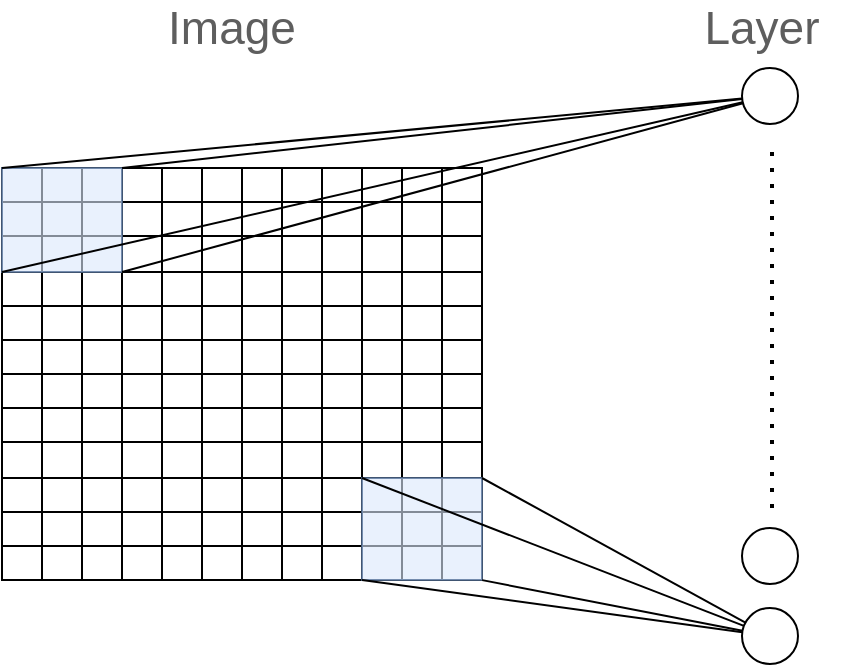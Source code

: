 <mxfile version="13.9.2" type="device"><diagram id="NZsMA66vrcZxAqYRddoj" name="Page-1"><mxGraphModel dx="1038" dy="477" grid="1" gridSize="10" guides="1" tooltips="1" connect="1" arrows="1" fold="1" page="1" pageScale="1" pageWidth="1169" pageHeight="1654" math="0" shadow="0"><root><mxCell id="0"/><mxCell id="1" parent="0"/><mxCell id="5PQny16eWSKlSzMhEkw7-1" value="" style="shape=table;html=1;whiteSpace=wrap;startSize=0;container=1;collapsible=0;childLayout=tableLayout;" parent="1" vertex="1"><mxGeometry x="180" y="120" width="60" height="103" as="geometry"/></mxCell><mxCell id="5PQny16eWSKlSzMhEkw7-2" value="" style="shape=partialRectangle;html=1;whiteSpace=wrap;collapsible=0;dropTarget=0;pointerEvents=0;fillColor=none;top=0;left=0;bottom=0;right=0;points=[[0,0.5],[1,0.5]];portConstraint=eastwest;" parent="5PQny16eWSKlSzMhEkw7-1" vertex="1"><mxGeometry width="60" height="17" as="geometry"/></mxCell><mxCell id="5PQny16eWSKlSzMhEkw7-3" value="" style="shape=partialRectangle;html=1;whiteSpace=wrap;connectable=0;fillColor=none;top=0;left=0;bottom=0;right=0;overflow=hidden;" parent="5PQny16eWSKlSzMhEkw7-2" vertex="1"><mxGeometry width="20" height="17" as="geometry"/></mxCell><mxCell id="5PQny16eWSKlSzMhEkw7-4" value="" style="shape=partialRectangle;html=1;whiteSpace=wrap;connectable=0;fillColor=none;top=0;left=0;bottom=0;right=0;overflow=hidden;" parent="5PQny16eWSKlSzMhEkw7-2" vertex="1"><mxGeometry x="20" width="20" height="17" as="geometry"/></mxCell><mxCell id="5PQny16eWSKlSzMhEkw7-5" value="" style="shape=partialRectangle;html=1;whiteSpace=wrap;connectable=0;fillColor=none;top=0;left=0;bottom=0;right=0;overflow=hidden;" parent="5PQny16eWSKlSzMhEkw7-2" vertex="1"><mxGeometry x="40" width="20" height="17" as="geometry"/></mxCell><mxCell id="5PQny16eWSKlSzMhEkw7-18" value="" style="shape=partialRectangle;html=1;whiteSpace=wrap;collapsible=0;dropTarget=0;pointerEvents=0;fillColor=none;top=0;left=0;bottom=0;right=0;points=[[0,0.5],[1,0.5]];portConstraint=eastwest;" parent="5PQny16eWSKlSzMhEkw7-1" vertex="1"><mxGeometry y="17" width="60" height="17" as="geometry"/></mxCell><mxCell id="5PQny16eWSKlSzMhEkw7-20" value="" style="shape=partialRectangle;html=1;whiteSpace=wrap;connectable=0;fillColor=none;top=0;left=0;bottom=0;right=0;overflow=hidden;" parent="5PQny16eWSKlSzMhEkw7-18" vertex="1"><mxGeometry width="20" height="17" as="geometry"/></mxCell><mxCell id="5PQny16eWSKlSzMhEkw7-19" value="" style="shape=partialRectangle;html=1;whiteSpace=wrap;connectable=0;fillColor=none;top=0;left=0;bottom=0;right=0;overflow=hidden;" parent="5PQny16eWSKlSzMhEkw7-18" vertex="1"><mxGeometry x="20" width="20" height="17" as="geometry"/></mxCell><mxCell id="5PQny16eWSKlSzMhEkw7-21" value="" style="shape=partialRectangle;html=1;whiteSpace=wrap;connectable=0;fillColor=none;top=0;left=0;bottom=0;right=0;overflow=hidden;" parent="5PQny16eWSKlSzMhEkw7-18" vertex="1"><mxGeometry x="40" width="20" height="17" as="geometry"/></mxCell><mxCell id="5PQny16eWSKlSzMhEkw7-53" value="" style="shape=partialRectangle;html=1;whiteSpace=wrap;collapsible=0;dropTarget=0;pointerEvents=0;fillColor=none;top=0;left=0;bottom=0;right=0;points=[[0,0.5],[1,0.5]];portConstraint=eastwest;" parent="5PQny16eWSKlSzMhEkw7-1" vertex="1"><mxGeometry y="34" width="60" height="18" as="geometry"/></mxCell><mxCell id="5PQny16eWSKlSzMhEkw7-54" value="" style="shape=partialRectangle;html=1;whiteSpace=wrap;connectable=0;fillColor=none;top=0;left=0;bottom=0;right=0;overflow=hidden;" parent="5PQny16eWSKlSzMhEkw7-53" vertex="1"><mxGeometry width="20" height="18" as="geometry"/></mxCell><mxCell id="5PQny16eWSKlSzMhEkw7-55" value="" style="shape=partialRectangle;html=1;whiteSpace=wrap;connectable=0;fillColor=none;top=0;left=0;bottom=0;right=0;overflow=hidden;" parent="5PQny16eWSKlSzMhEkw7-53" vertex="1"><mxGeometry x="20" width="20" height="18" as="geometry"/></mxCell><mxCell id="5PQny16eWSKlSzMhEkw7-56" value="" style="shape=partialRectangle;html=1;whiteSpace=wrap;connectable=0;fillColor=none;top=0;left=0;bottom=0;right=0;overflow=hidden;" parent="5PQny16eWSKlSzMhEkw7-53" vertex="1"><mxGeometry x="40" width="20" height="18" as="geometry"/></mxCell><mxCell id="5PQny16eWSKlSzMhEkw7-14" value="" style="shape=partialRectangle;html=1;whiteSpace=wrap;collapsible=0;dropTarget=0;pointerEvents=0;fillColor=none;top=0;left=0;bottom=0;right=0;points=[[0,0.5],[1,0.5]];portConstraint=eastwest;" parent="5PQny16eWSKlSzMhEkw7-1" vertex="1"><mxGeometry y="52" width="60" height="17" as="geometry"/></mxCell><mxCell id="5PQny16eWSKlSzMhEkw7-15" value="" style="shape=partialRectangle;html=1;whiteSpace=wrap;connectable=0;fillColor=none;top=0;left=0;bottom=0;right=0;overflow=hidden;" parent="5PQny16eWSKlSzMhEkw7-14" vertex="1"><mxGeometry width="20" height="17" as="geometry"/></mxCell><mxCell id="5PQny16eWSKlSzMhEkw7-16" value="" style="shape=partialRectangle;html=1;whiteSpace=wrap;connectable=0;fillColor=none;top=0;left=0;bottom=0;right=0;overflow=hidden;" parent="5PQny16eWSKlSzMhEkw7-14" vertex="1"><mxGeometry x="20" width="20" height="17" as="geometry"/></mxCell><mxCell id="5PQny16eWSKlSzMhEkw7-17" value="" style="shape=partialRectangle;html=1;whiteSpace=wrap;connectable=0;fillColor=none;top=0;left=0;bottom=0;right=0;overflow=hidden;" parent="5PQny16eWSKlSzMhEkw7-14" vertex="1"><mxGeometry x="40" width="20" height="17" as="geometry"/></mxCell><mxCell id="5PQny16eWSKlSzMhEkw7-6" value="" style="shape=partialRectangle;html=1;whiteSpace=wrap;collapsible=0;dropTarget=0;pointerEvents=0;fillColor=none;top=0;left=0;bottom=0;right=0;points=[[0,0.5],[1,0.5]];portConstraint=eastwest;" parent="5PQny16eWSKlSzMhEkw7-1" vertex="1"><mxGeometry y="69" width="60" height="17" as="geometry"/></mxCell><mxCell id="5PQny16eWSKlSzMhEkw7-7" value="" style="shape=partialRectangle;html=1;whiteSpace=wrap;connectable=0;fillColor=none;top=0;left=0;bottom=0;right=0;overflow=hidden;" parent="5PQny16eWSKlSzMhEkw7-6" vertex="1"><mxGeometry width="20" height="17" as="geometry"/></mxCell><mxCell id="5PQny16eWSKlSzMhEkw7-8" value="" style="shape=partialRectangle;html=1;whiteSpace=wrap;connectable=0;fillColor=none;top=0;left=0;bottom=0;right=0;overflow=hidden;" parent="5PQny16eWSKlSzMhEkw7-6" vertex="1"><mxGeometry x="20" width="20" height="17" as="geometry"/></mxCell><mxCell id="5PQny16eWSKlSzMhEkw7-9" value="" style="shape=partialRectangle;html=1;whiteSpace=wrap;connectable=0;fillColor=none;top=0;left=0;bottom=0;right=0;overflow=hidden;" parent="5PQny16eWSKlSzMhEkw7-6" vertex="1"><mxGeometry x="40" width="20" height="17" as="geometry"/></mxCell><mxCell id="5PQny16eWSKlSzMhEkw7-10" value="" style="shape=partialRectangle;html=1;whiteSpace=wrap;collapsible=0;dropTarget=0;pointerEvents=0;fillColor=none;top=0;left=0;bottom=0;right=0;points=[[0,0.5],[1,0.5]];portConstraint=eastwest;" parent="5PQny16eWSKlSzMhEkw7-1" vertex="1"><mxGeometry y="86" width="60" height="17" as="geometry"/></mxCell><mxCell id="5PQny16eWSKlSzMhEkw7-11" value="" style="shape=partialRectangle;html=1;whiteSpace=wrap;connectable=0;fillColor=none;top=0;left=0;bottom=0;right=0;overflow=hidden;" parent="5PQny16eWSKlSzMhEkw7-10" vertex="1"><mxGeometry width="20" height="17" as="geometry"/></mxCell><mxCell id="5PQny16eWSKlSzMhEkw7-12" value="" style="shape=partialRectangle;html=1;whiteSpace=wrap;connectable=0;fillColor=none;top=0;left=0;bottom=0;right=0;overflow=hidden;" parent="5PQny16eWSKlSzMhEkw7-10" vertex="1"><mxGeometry x="20" width="20" height="17" as="geometry"/></mxCell><mxCell id="5PQny16eWSKlSzMhEkw7-13" value="" style="shape=partialRectangle;html=1;whiteSpace=wrap;connectable=0;fillColor=none;top=0;left=0;bottom=0;right=0;overflow=hidden;" parent="5PQny16eWSKlSzMhEkw7-10" vertex="1"><mxGeometry x="40" width="20" height="17" as="geometry"/></mxCell><mxCell id="5PQny16eWSKlSzMhEkw7-58" value="" style="shape=table;html=1;whiteSpace=wrap;startSize=0;container=1;collapsible=0;childLayout=tableLayout;" parent="1" vertex="1"><mxGeometry x="120" y="120" width="60" height="103" as="geometry"/></mxCell><mxCell id="5PQny16eWSKlSzMhEkw7-59" value="" style="shape=partialRectangle;html=1;whiteSpace=wrap;collapsible=0;dropTarget=0;pointerEvents=0;fillColor=none;top=0;left=0;bottom=0;right=0;points=[[0,0.5],[1,0.5]];portConstraint=eastwest;" parent="5PQny16eWSKlSzMhEkw7-58" vertex="1"><mxGeometry width="60" height="17" as="geometry"/></mxCell><mxCell id="5PQny16eWSKlSzMhEkw7-60" value="" style="shape=partialRectangle;html=1;whiteSpace=wrap;connectable=0;fillColor=none;top=0;left=0;bottom=0;right=0;overflow=hidden;" parent="5PQny16eWSKlSzMhEkw7-59" vertex="1"><mxGeometry width="20" height="17" as="geometry"/></mxCell><mxCell id="5PQny16eWSKlSzMhEkw7-61" value="" style="shape=partialRectangle;html=1;whiteSpace=wrap;connectable=0;fillColor=none;top=0;left=0;bottom=0;right=0;overflow=hidden;" parent="5PQny16eWSKlSzMhEkw7-59" vertex="1"><mxGeometry x="20" width="20" height="17" as="geometry"/></mxCell><mxCell id="5PQny16eWSKlSzMhEkw7-62" value="" style="shape=partialRectangle;html=1;whiteSpace=wrap;connectable=0;fillColor=none;top=0;left=0;bottom=0;right=0;overflow=hidden;" parent="5PQny16eWSKlSzMhEkw7-59" vertex="1"><mxGeometry x="40" width="20" height="17" as="geometry"/></mxCell><mxCell id="5PQny16eWSKlSzMhEkw7-63" value="" style="shape=partialRectangle;html=1;whiteSpace=wrap;collapsible=0;dropTarget=0;pointerEvents=0;fillColor=none;top=0;left=0;bottom=0;right=0;points=[[0,0.5],[1,0.5]];portConstraint=eastwest;" parent="5PQny16eWSKlSzMhEkw7-58" vertex="1"><mxGeometry y="17" width="60" height="17" as="geometry"/></mxCell><mxCell id="5PQny16eWSKlSzMhEkw7-64" value="" style="shape=partialRectangle;html=1;whiteSpace=wrap;connectable=0;fillColor=none;top=0;left=0;bottom=0;right=0;overflow=hidden;" parent="5PQny16eWSKlSzMhEkw7-63" vertex="1"><mxGeometry width="20" height="17" as="geometry"/></mxCell><mxCell id="5PQny16eWSKlSzMhEkw7-65" value="" style="shape=partialRectangle;html=1;whiteSpace=wrap;connectable=0;fillColor=none;top=0;left=0;bottom=0;right=0;overflow=hidden;" parent="5PQny16eWSKlSzMhEkw7-63" vertex="1"><mxGeometry x="20" width="20" height="17" as="geometry"/></mxCell><mxCell id="5PQny16eWSKlSzMhEkw7-66" value="" style="shape=partialRectangle;html=1;whiteSpace=wrap;connectable=0;fillColor=none;top=0;left=0;bottom=0;right=0;overflow=hidden;" parent="5PQny16eWSKlSzMhEkw7-63" vertex="1"><mxGeometry x="40" width="20" height="17" as="geometry"/></mxCell><mxCell id="5PQny16eWSKlSzMhEkw7-67" value="" style="shape=partialRectangle;html=1;whiteSpace=wrap;collapsible=0;dropTarget=0;pointerEvents=0;fillColor=none;top=0;left=0;bottom=0;right=0;points=[[0,0.5],[1,0.5]];portConstraint=eastwest;" parent="5PQny16eWSKlSzMhEkw7-58" vertex="1"><mxGeometry y="34" width="60" height="18" as="geometry"/></mxCell><mxCell id="5PQny16eWSKlSzMhEkw7-68" value="" style="shape=partialRectangle;html=1;whiteSpace=wrap;connectable=0;fillColor=none;top=0;left=0;bottom=0;right=0;overflow=hidden;" parent="5PQny16eWSKlSzMhEkw7-67" vertex="1"><mxGeometry width="20" height="18" as="geometry"/></mxCell><mxCell id="5PQny16eWSKlSzMhEkw7-69" value="" style="shape=partialRectangle;html=1;whiteSpace=wrap;connectable=0;fillColor=none;top=0;left=0;bottom=0;right=0;overflow=hidden;" parent="5PQny16eWSKlSzMhEkw7-67" vertex="1"><mxGeometry x="20" width="20" height="18" as="geometry"/></mxCell><mxCell id="5PQny16eWSKlSzMhEkw7-70" value="" style="shape=partialRectangle;html=1;whiteSpace=wrap;connectable=0;fillColor=none;top=0;left=0;bottom=0;right=0;overflow=hidden;" parent="5PQny16eWSKlSzMhEkw7-67" vertex="1"><mxGeometry x="40" width="20" height="18" as="geometry"/></mxCell><mxCell id="5PQny16eWSKlSzMhEkw7-71" value="" style="shape=partialRectangle;html=1;whiteSpace=wrap;collapsible=0;dropTarget=0;pointerEvents=0;fillColor=none;top=0;left=0;bottom=0;right=0;points=[[0,0.5],[1,0.5]];portConstraint=eastwest;" parent="5PQny16eWSKlSzMhEkw7-58" vertex="1"><mxGeometry y="52" width="60" height="17" as="geometry"/></mxCell><mxCell id="5PQny16eWSKlSzMhEkw7-72" value="" style="shape=partialRectangle;html=1;whiteSpace=wrap;connectable=0;fillColor=none;top=0;left=0;bottom=0;right=0;overflow=hidden;" parent="5PQny16eWSKlSzMhEkw7-71" vertex="1"><mxGeometry width="20" height="17" as="geometry"/></mxCell><mxCell id="5PQny16eWSKlSzMhEkw7-73" value="" style="shape=partialRectangle;html=1;whiteSpace=wrap;connectable=0;fillColor=none;top=0;left=0;bottom=0;right=0;overflow=hidden;" parent="5PQny16eWSKlSzMhEkw7-71" vertex="1"><mxGeometry x="20" width="20" height="17" as="geometry"/></mxCell><mxCell id="5PQny16eWSKlSzMhEkw7-74" value="" style="shape=partialRectangle;html=1;whiteSpace=wrap;connectable=0;fillColor=none;top=0;left=0;bottom=0;right=0;overflow=hidden;" parent="5PQny16eWSKlSzMhEkw7-71" vertex="1"><mxGeometry x="40" width="20" height="17" as="geometry"/></mxCell><mxCell id="5PQny16eWSKlSzMhEkw7-75" value="" style="shape=partialRectangle;html=1;whiteSpace=wrap;collapsible=0;dropTarget=0;pointerEvents=0;fillColor=none;top=0;left=0;bottom=0;right=0;points=[[0,0.5],[1,0.5]];portConstraint=eastwest;" parent="5PQny16eWSKlSzMhEkw7-58" vertex="1"><mxGeometry y="69" width="60" height="17" as="geometry"/></mxCell><mxCell id="5PQny16eWSKlSzMhEkw7-76" value="" style="shape=partialRectangle;html=1;whiteSpace=wrap;connectable=0;fillColor=none;top=0;left=0;bottom=0;right=0;overflow=hidden;" parent="5PQny16eWSKlSzMhEkw7-75" vertex="1"><mxGeometry width="20" height="17" as="geometry"/></mxCell><mxCell id="5PQny16eWSKlSzMhEkw7-77" value="" style="shape=partialRectangle;html=1;whiteSpace=wrap;connectable=0;fillColor=none;top=0;left=0;bottom=0;right=0;overflow=hidden;" parent="5PQny16eWSKlSzMhEkw7-75" vertex="1"><mxGeometry x="20" width="20" height="17" as="geometry"/></mxCell><mxCell id="5PQny16eWSKlSzMhEkw7-78" value="" style="shape=partialRectangle;html=1;whiteSpace=wrap;connectable=0;fillColor=none;top=0;left=0;bottom=0;right=0;overflow=hidden;" parent="5PQny16eWSKlSzMhEkw7-75" vertex="1"><mxGeometry x="40" width="20" height="17" as="geometry"/></mxCell><mxCell id="5PQny16eWSKlSzMhEkw7-79" value="" style="shape=partialRectangle;html=1;whiteSpace=wrap;collapsible=0;dropTarget=0;pointerEvents=0;fillColor=none;top=0;left=0;bottom=0;right=0;points=[[0,0.5],[1,0.5]];portConstraint=eastwest;" parent="5PQny16eWSKlSzMhEkw7-58" vertex="1"><mxGeometry y="86" width="60" height="17" as="geometry"/></mxCell><mxCell id="5PQny16eWSKlSzMhEkw7-80" value="" style="shape=partialRectangle;html=1;whiteSpace=wrap;connectable=0;fillColor=none;top=0;left=0;bottom=0;right=0;overflow=hidden;" parent="5PQny16eWSKlSzMhEkw7-79" vertex="1"><mxGeometry width="20" height="17" as="geometry"/></mxCell><mxCell id="5PQny16eWSKlSzMhEkw7-81" value="" style="shape=partialRectangle;html=1;whiteSpace=wrap;connectable=0;fillColor=none;top=0;left=0;bottom=0;right=0;overflow=hidden;" parent="5PQny16eWSKlSzMhEkw7-79" vertex="1"><mxGeometry x="20" width="20" height="17" as="geometry"/></mxCell><mxCell id="5PQny16eWSKlSzMhEkw7-82" value="" style="shape=partialRectangle;html=1;whiteSpace=wrap;connectable=0;fillColor=none;top=0;left=0;bottom=0;right=0;overflow=hidden;" parent="5PQny16eWSKlSzMhEkw7-79" vertex="1"><mxGeometry x="40" width="20" height="17" as="geometry"/></mxCell><mxCell id="5PQny16eWSKlSzMhEkw7-83" value="" style="ellipse;whiteSpace=wrap;html=1;aspect=fixed;" parent="1" vertex="1"><mxGeometry x="490" y="70" width="28" height="28" as="geometry"/></mxCell><mxCell id="5PQny16eWSKlSzMhEkw7-109" value="" style="shape=table;html=1;whiteSpace=wrap;startSize=0;container=1;collapsible=0;childLayout=tableLayout;" parent="1" vertex="1"><mxGeometry x="300" y="120" width="60" height="103" as="geometry"/></mxCell><mxCell id="5PQny16eWSKlSzMhEkw7-110" value="" style="shape=partialRectangle;html=1;whiteSpace=wrap;collapsible=0;dropTarget=0;pointerEvents=0;fillColor=none;top=0;left=0;bottom=0;right=0;points=[[0,0.5],[1,0.5]];portConstraint=eastwest;" parent="5PQny16eWSKlSzMhEkw7-109" vertex="1"><mxGeometry width="60" height="17" as="geometry"/></mxCell><mxCell id="5PQny16eWSKlSzMhEkw7-111" value="" style="shape=partialRectangle;html=1;whiteSpace=wrap;connectable=0;fillColor=none;top=0;left=0;bottom=0;right=0;overflow=hidden;" parent="5PQny16eWSKlSzMhEkw7-110" vertex="1"><mxGeometry width="20" height="17" as="geometry"/></mxCell><mxCell id="5PQny16eWSKlSzMhEkw7-112" value="" style="shape=partialRectangle;html=1;whiteSpace=wrap;connectable=0;fillColor=none;top=0;left=0;bottom=0;right=0;overflow=hidden;" parent="5PQny16eWSKlSzMhEkw7-110" vertex="1"><mxGeometry x="20" width="20" height="17" as="geometry"/></mxCell><mxCell id="5PQny16eWSKlSzMhEkw7-113" value="" style="shape=partialRectangle;html=1;whiteSpace=wrap;connectable=0;fillColor=none;top=0;left=0;bottom=0;right=0;overflow=hidden;" parent="5PQny16eWSKlSzMhEkw7-110" vertex="1"><mxGeometry x="40" width="20" height="17" as="geometry"/></mxCell><mxCell id="5PQny16eWSKlSzMhEkw7-114" value="" style="shape=partialRectangle;html=1;whiteSpace=wrap;collapsible=0;dropTarget=0;pointerEvents=0;fillColor=none;top=0;left=0;bottom=0;right=0;points=[[0,0.5],[1,0.5]];portConstraint=eastwest;" parent="5PQny16eWSKlSzMhEkw7-109" vertex="1"><mxGeometry y="17" width="60" height="17" as="geometry"/></mxCell><mxCell id="5PQny16eWSKlSzMhEkw7-115" value="" style="shape=partialRectangle;html=1;whiteSpace=wrap;connectable=0;fillColor=none;top=0;left=0;bottom=0;right=0;overflow=hidden;" parent="5PQny16eWSKlSzMhEkw7-114" vertex="1"><mxGeometry width="20" height="17" as="geometry"/></mxCell><mxCell id="5PQny16eWSKlSzMhEkw7-116" value="" style="shape=partialRectangle;html=1;whiteSpace=wrap;connectable=0;fillColor=none;top=0;left=0;bottom=0;right=0;overflow=hidden;" parent="5PQny16eWSKlSzMhEkw7-114" vertex="1"><mxGeometry x="20" width="20" height="17" as="geometry"/></mxCell><mxCell id="5PQny16eWSKlSzMhEkw7-117" value="" style="shape=partialRectangle;html=1;whiteSpace=wrap;connectable=0;fillColor=none;top=0;left=0;bottom=0;right=0;overflow=hidden;" parent="5PQny16eWSKlSzMhEkw7-114" vertex="1"><mxGeometry x="40" width="20" height="17" as="geometry"/></mxCell><mxCell id="5PQny16eWSKlSzMhEkw7-118" value="" style="shape=partialRectangle;html=1;whiteSpace=wrap;collapsible=0;dropTarget=0;pointerEvents=0;fillColor=none;top=0;left=0;bottom=0;right=0;points=[[0,0.5],[1,0.5]];portConstraint=eastwest;" parent="5PQny16eWSKlSzMhEkw7-109" vertex="1"><mxGeometry y="34" width="60" height="18" as="geometry"/></mxCell><mxCell id="5PQny16eWSKlSzMhEkw7-119" value="" style="shape=partialRectangle;html=1;whiteSpace=wrap;connectable=0;fillColor=none;top=0;left=0;bottom=0;right=0;overflow=hidden;" parent="5PQny16eWSKlSzMhEkw7-118" vertex="1"><mxGeometry width="20" height="18" as="geometry"/></mxCell><mxCell id="5PQny16eWSKlSzMhEkw7-120" value="" style="shape=partialRectangle;html=1;whiteSpace=wrap;connectable=0;fillColor=none;top=0;left=0;bottom=0;right=0;overflow=hidden;" parent="5PQny16eWSKlSzMhEkw7-118" vertex="1"><mxGeometry x="20" width="20" height="18" as="geometry"/></mxCell><mxCell id="5PQny16eWSKlSzMhEkw7-121" value="" style="shape=partialRectangle;html=1;whiteSpace=wrap;connectable=0;fillColor=none;top=0;left=0;bottom=0;right=0;overflow=hidden;" parent="5PQny16eWSKlSzMhEkw7-118" vertex="1"><mxGeometry x="40" width="20" height="18" as="geometry"/></mxCell><mxCell id="5PQny16eWSKlSzMhEkw7-122" value="" style="shape=partialRectangle;html=1;whiteSpace=wrap;collapsible=0;dropTarget=0;pointerEvents=0;fillColor=none;top=0;left=0;bottom=0;right=0;points=[[0,0.5],[1,0.5]];portConstraint=eastwest;" parent="5PQny16eWSKlSzMhEkw7-109" vertex="1"><mxGeometry y="52" width="60" height="17" as="geometry"/></mxCell><mxCell id="5PQny16eWSKlSzMhEkw7-123" value="" style="shape=partialRectangle;html=1;whiteSpace=wrap;connectable=0;fillColor=none;top=0;left=0;bottom=0;right=0;overflow=hidden;" parent="5PQny16eWSKlSzMhEkw7-122" vertex="1"><mxGeometry width="20" height="17" as="geometry"/></mxCell><mxCell id="5PQny16eWSKlSzMhEkw7-124" value="" style="shape=partialRectangle;html=1;whiteSpace=wrap;connectable=0;fillColor=none;top=0;left=0;bottom=0;right=0;overflow=hidden;" parent="5PQny16eWSKlSzMhEkw7-122" vertex="1"><mxGeometry x="20" width="20" height="17" as="geometry"/></mxCell><mxCell id="5PQny16eWSKlSzMhEkw7-125" value="" style="shape=partialRectangle;html=1;whiteSpace=wrap;connectable=0;fillColor=none;top=0;left=0;bottom=0;right=0;overflow=hidden;" parent="5PQny16eWSKlSzMhEkw7-122" vertex="1"><mxGeometry x="40" width="20" height="17" as="geometry"/></mxCell><mxCell id="5PQny16eWSKlSzMhEkw7-126" value="" style="shape=partialRectangle;html=1;whiteSpace=wrap;collapsible=0;dropTarget=0;pointerEvents=0;fillColor=none;top=0;left=0;bottom=0;right=0;points=[[0,0.5],[1,0.5]];portConstraint=eastwest;" parent="5PQny16eWSKlSzMhEkw7-109" vertex="1"><mxGeometry y="69" width="60" height="17" as="geometry"/></mxCell><mxCell id="5PQny16eWSKlSzMhEkw7-127" value="" style="shape=partialRectangle;html=1;whiteSpace=wrap;connectable=0;fillColor=none;top=0;left=0;bottom=0;right=0;overflow=hidden;" parent="5PQny16eWSKlSzMhEkw7-126" vertex="1"><mxGeometry width="20" height="17" as="geometry"/></mxCell><mxCell id="5PQny16eWSKlSzMhEkw7-128" value="" style="shape=partialRectangle;html=1;whiteSpace=wrap;connectable=0;fillColor=none;top=0;left=0;bottom=0;right=0;overflow=hidden;" parent="5PQny16eWSKlSzMhEkw7-126" vertex="1"><mxGeometry x="20" width="20" height="17" as="geometry"/></mxCell><mxCell id="5PQny16eWSKlSzMhEkw7-129" value="" style="shape=partialRectangle;html=1;whiteSpace=wrap;connectable=0;fillColor=none;top=0;left=0;bottom=0;right=0;overflow=hidden;" parent="5PQny16eWSKlSzMhEkw7-126" vertex="1"><mxGeometry x="40" width="20" height="17" as="geometry"/></mxCell><mxCell id="5PQny16eWSKlSzMhEkw7-130" value="" style="shape=partialRectangle;html=1;whiteSpace=wrap;collapsible=0;dropTarget=0;pointerEvents=0;fillColor=none;top=0;left=0;bottom=0;right=0;points=[[0,0.5],[1,0.5]];portConstraint=eastwest;" parent="5PQny16eWSKlSzMhEkw7-109" vertex="1"><mxGeometry y="86" width="60" height="17" as="geometry"/></mxCell><mxCell id="5PQny16eWSKlSzMhEkw7-131" value="" style="shape=partialRectangle;html=1;whiteSpace=wrap;connectable=0;fillColor=none;top=0;left=0;bottom=0;right=0;overflow=hidden;" parent="5PQny16eWSKlSzMhEkw7-130" vertex="1"><mxGeometry width="20" height="17" as="geometry"/></mxCell><mxCell id="5PQny16eWSKlSzMhEkw7-132" value="" style="shape=partialRectangle;html=1;whiteSpace=wrap;connectable=0;fillColor=none;top=0;left=0;bottom=0;right=0;overflow=hidden;" parent="5PQny16eWSKlSzMhEkw7-130" vertex="1"><mxGeometry x="20" width="20" height="17" as="geometry"/></mxCell><mxCell id="5PQny16eWSKlSzMhEkw7-133" value="" style="shape=partialRectangle;html=1;whiteSpace=wrap;connectable=0;fillColor=none;top=0;left=0;bottom=0;right=0;overflow=hidden;" parent="5PQny16eWSKlSzMhEkw7-130" vertex="1"><mxGeometry x="40" width="20" height="17" as="geometry"/></mxCell><mxCell id="5PQny16eWSKlSzMhEkw7-134" value="" style="shape=table;html=1;whiteSpace=wrap;startSize=0;container=1;collapsible=0;childLayout=tableLayout;" parent="1" vertex="1"><mxGeometry x="240" y="120" width="60" height="103" as="geometry"/></mxCell><mxCell id="5PQny16eWSKlSzMhEkw7-135" value="" style="shape=partialRectangle;html=1;whiteSpace=wrap;collapsible=0;dropTarget=0;pointerEvents=0;fillColor=none;top=0;left=0;bottom=0;right=0;points=[[0,0.5],[1,0.5]];portConstraint=eastwest;" parent="5PQny16eWSKlSzMhEkw7-134" vertex="1"><mxGeometry width="60" height="17" as="geometry"/></mxCell><mxCell id="5PQny16eWSKlSzMhEkw7-136" value="" style="shape=partialRectangle;html=1;whiteSpace=wrap;connectable=0;fillColor=none;top=0;left=0;bottom=0;right=0;overflow=hidden;" parent="5PQny16eWSKlSzMhEkw7-135" vertex="1"><mxGeometry width="20" height="17" as="geometry"/></mxCell><mxCell id="5PQny16eWSKlSzMhEkw7-137" value="" style="shape=partialRectangle;html=1;whiteSpace=wrap;connectable=0;fillColor=none;top=0;left=0;bottom=0;right=0;overflow=hidden;" parent="5PQny16eWSKlSzMhEkw7-135" vertex="1"><mxGeometry x="20" width="20" height="17" as="geometry"/></mxCell><mxCell id="5PQny16eWSKlSzMhEkw7-138" value="" style="shape=partialRectangle;html=1;whiteSpace=wrap;connectable=0;fillColor=none;top=0;left=0;bottom=0;right=0;overflow=hidden;" parent="5PQny16eWSKlSzMhEkw7-135" vertex="1"><mxGeometry x="40" width="20" height="17" as="geometry"/></mxCell><mxCell id="5PQny16eWSKlSzMhEkw7-139" value="" style="shape=partialRectangle;html=1;whiteSpace=wrap;collapsible=0;dropTarget=0;pointerEvents=0;fillColor=none;top=0;left=0;bottom=0;right=0;points=[[0,0.5],[1,0.5]];portConstraint=eastwest;" parent="5PQny16eWSKlSzMhEkw7-134" vertex="1"><mxGeometry y="17" width="60" height="17" as="geometry"/></mxCell><mxCell id="5PQny16eWSKlSzMhEkw7-140" value="" style="shape=partialRectangle;html=1;whiteSpace=wrap;connectable=0;fillColor=none;top=0;left=0;bottom=0;right=0;overflow=hidden;" parent="5PQny16eWSKlSzMhEkw7-139" vertex="1"><mxGeometry width="20" height="17" as="geometry"/></mxCell><mxCell id="5PQny16eWSKlSzMhEkw7-141" value="" style="shape=partialRectangle;html=1;whiteSpace=wrap;connectable=0;fillColor=none;top=0;left=0;bottom=0;right=0;overflow=hidden;" parent="5PQny16eWSKlSzMhEkw7-139" vertex="1"><mxGeometry x="20" width="20" height="17" as="geometry"/></mxCell><mxCell id="5PQny16eWSKlSzMhEkw7-142" value="" style="shape=partialRectangle;html=1;whiteSpace=wrap;connectable=0;fillColor=none;top=0;left=0;bottom=0;right=0;overflow=hidden;" parent="5PQny16eWSKlSzMhEkw7-139" vertex="1"><mxGeometry x="40" width="20" height="17" as="geometry"/></mxCell><mxCell id="5PQny16eWSKlSzMhEkw7-143" value="" style="shape=partialRectangle;html=1;whiteSpace=wrap;collapsible=0;dropTarget=0;pointerEvents=0;fillColor=none;top=0;left=0;bottom=0;right=0;points=[[0,0.5],[1,0.5]];portConstraint=eastwest;" parent="5PQny16eWSKlSzMhEkw7-134" vertex="1"><mxGeometry y="34" width="60" height="18" as="geometry"/></mxCell><mxCell id="5PQny16eWSKlSzMhEkw7-144" value="" style="shape=partialRectangle;html=1;whiteSpace=wrap;connectable=0;fillColor=none;top=0;left=0;bottom=0;right=0;overflow=hidden;" parent="5PQny16eWSKlSzMhEkw7-143" vertex="1"><mxGeometry width="20" height="18" as="geometry"/></mxCell><mxCell id="5PQny16eWSKlSzMhEkw7-145" value="" style="shape=partialRectangle;html=1;whiteSpace=wrap;connectable=0;fillColor=none;top=0;left=0;bottom=0;right=0;overflow=hidden;" parent="5PQny16eWSKlSzMhEkw7-143" vertex="1"><mxGeometry x="20" width="20" height="18" as="geometry"/></mxCell><mxCell id="5PQny16eWSKlSzMhEkw7-146" value="" style="shape=partialRectangle;html=1;whiteSpace=wrap;connectable=0;fillColor=none;top=0;left=0;bottom=0;right=0;overflow=hidden;" parent="5PQny16eWSKlSzMhEkw7-143" vertex="1"><mxGeometry x="40" width="20" height="18" as="geometry"/></mxCell><mxCell id="5PQny16eWSKlSzMhEkw7-147" value="" style="shape=partialRectangle;html=1;whiteSpace=wrap;collapsible=0;dropTarget=0;pointerEvents=0;fillColor=none;top=0;left=0;bottom=0;right=0;points=[[0,0.5],[1,0.5]];portConstraint=eastwest;" parent="5PQny16eWSKlSzMhEkw7-134" vertex="1"><mxGeometry y="52" width="60" height="17" as="geometry"/></mxCell><mxCell id="5PQny16eWSKlSzMhEkw7-148" value="" style="shape=partialRectangle;html=1;whiteSpace=wrap;connectable=0;fillColor=none;top=0;left=0;bottom=0;right=0;overflow=hidden;" parent="5PQny16eWSKlSzMhEkw7-147" vertex="1"><mxGeometry width="20" height="17" as="geometry"/></mxCell><mxCell id="5PQny16eWSKlSzMhEkw7-149" value="" style="shape=partialRectangle;html=1;whiteSpace=wrap;connectable=0;fillColor=none;top=0;left=0;bottom=0;right=0;overflow=hidden;" parent="5PQny16eWSKlSzMhEkw7-147" vertex="1"><mxGeometry x="20" width="20" height="17" as="geometry"/></mxCell><mxCell id="5PQny16eWSKlSzMhEkw7-150" value="" style="shape=partialRectangle;html=1;whiteSpace=wrap;connectable=0;fillColor=none;top=0;left=0;bottom=0;right=0;overflow=hidden;" parent="5PQny16eWSKlSzMhEkw7-147" vertex="1"><mxGeometry x="40" width="20" height="17" as="geometry"/></mxCell><mxCell id="5PQny16eWSKlSzMhEkw7-151" value="" style="shape=partialRectangle;html=1;whiteSpace=wrap;collapsible=0;dropTarget=0;pointerEvents=0;fillColor=none;top=0;left=0;bottom=0;right=0;points=[[0,0.5],[1,0.5]];portConstraint=eastwest;" parent="5PQny16eWSKlSzMhEkw7-134" vertex="1"><mxGeometry y="69" width="60" height="17" as="geometry"/></mxCell><mxCell id="5PQny16eWSKlSzMhEkw7-152" value="" style="shape=partialRectangle;html=1;whiteSpace=wrap;connectable=0;fillColor=none;top=0;left=0;bottom=0;right=0;overflow=hidden;" parent="5PQny16eWSKlSzMhEkw7-151" vertex="1"><mxGeometry width="20" height="17" as="geometry"/></mxCell><mxCell id="5PQny16eWSKlSzMhEkw7-153" value="" style="shape=partialRectangle;html=1;whiteSpace=wrap;connectable=0;fillColor=none;top=0;left=0;bottom=0;right=0;overflow=hidden;" parent="5PQny16eWSKlSzMhEkw7-151" vertex="1"><mxGeometry x="20" width="20" height="17" as="geometry"/></mxCell><mxCell id="5PQny16eWSKlSzMhEkw7-154" value="" style="shape=partialRectangle;html=1;whiteSpace=wrap;connectable=0;fillColor=none;top=0;left=0;bottom=0;right=0;overflow=hidden;" parent="5PQny16eWSKlSzMhEkw7-151" vertex="1"><mxGeometry x="40" width="20" height="17" as="geometry"/></mxCell><mxCell id="5PQny16eWSKlSzMhEkw7-155" value="" style="shape=partialRectangle;html=1;whiteSpace=wrap;collapsible=0;dropTarget=0;pointerEvents=0;fillColor=none;top=0;left=0;bottom=0;right=0;points=[[0,0.5],[1,0.5]];portConstraint=eastwest;" parent="5PQny16eWSKlSzMhEkw7-134" vertex="1"><mxGeometry y="86" width="60" height="17" as="geometry"/></mxCell><mxCell id="5PQny16eWSKlSzMhEkw7-156" value="" style="shape=partialRectangle;html=1;whiteSpace=wrap;connectable=0;fillColor=none;top=0;left=0;bottom=0;right=0;overflow=hidden;" parent="5PQny16eWSKlSzMhEkw7-155" vertex="1"><mxGeometry width="20" height="17" as="geometry"/></mxCell><mxCell id="5PQny16eWSKlSzMhEkw7-157" value="" style="shape=partialRectangle;html=1;whiteSpace=wrap;connectable=0;fillColor=none;top=0;left=0;bottom=0;right=0;overflow=hidden;" parent="5PQny16eWSKlSzMhEkw7-155" vertex="1"><mxGeometry x="20" width="20" height="17" as="geometry"/></mxCell><mxCell id="5PQny16eWSKlSzMhEkw7-158" value="" style="shape=partialRectangle;html=1;whiteSpace=wrap;connectable=0;fillColor=none;top=0;left=0;bottom=0;right=0;overflow=hidden;" parent="5PQny16eWSKlSzMhEkw7-155" vertex="1"><mxGeometry x="40" width="20" height="17" as="geometry"/></mxCell><mxCell id="5PQny16eWSKlSzMhEkw7-159" value="" style="shape=table;html=1;whiteSpace=wrap;startSize=0;container=1;collapsible=0;childLayout=tableLayout;" parent="1" vertex="1"><mxGeometry x="180" y="223" width="60" height="103" as="geometry"/></mxCell><mxCell id="5PQny16eWSKlSzMhEkw7-160" value="" style="shape=partialRectangle;html=1;whiteSpace=wrap;collapsible=0;dropTarget=0;pointerEvents=0;fillColor=none;top=0;left=0;bottom=0;right=0;points=[[0,0.5],[1,0.5]];portConstraint=eastwest;" parent="5PQny16eWSKlSzMhEkw7-159" vertex="1"><mxGeometry width="60" height="17" as="geometry"/></mxCell><mxCell id="5PQny16eWSKlSzMhEkw7-161" value="" style="shape=partialRectangle;html=1;whiteSpace=wrap;connectable=0;fillColor=none;top=0;left=0;bottom=0;right=0;overflow=hidden;" parent="5PQny16eWSKlSzMhEkw7-160" vertex="1"><mxGeometry width="20" height="17" as="geometry"/></mxCell><mxCell id="5PQny16eWSKlSzMhEkw7-162" value="" style="shape=partialRectangle;html=1;whiteSpace=wrap;connectable=0;fillColor=none;top=0;left=0;bottom=0;right=0;overflow=hidden;" parent="5PQny16eWSKlSzMhEkw7-160" vertex="1"><mxGeometry x="20" width="20" height="17" as="geometry"/></mxCell><mxCell id="5PQny16eWSKlSzMhEkw7-163" value="" style="shape=partialRectangle;html=1;whiteSpace=wrap;connectable=0;fillColor=none;top=0;left=0;bottom=0;right=0;overflow=hidden;" parent="5PQny16eWSKlSzMhEkw7-160" vertex="1"><mxGeometry x="40" width="20" height="17" as="geometry"/></mxCell><mxCell id="5PQny16eWSKlSzMhEkw7-164" value="" style="shape=partialRectangle;html=1;whiteSpace=wrap;collapsible=0;dropTarget=0;pointerEvents=0;fillColor=none;top=0;left=0;bottom=0;right=0;points=[[0,0.5],[1,0.5]];portConstraint=eastwest;" parent="5PQny16eWSKlSzMhEkw7-159" vertex="1"><mxGeometry y="17" width="60" height="17" as="geometry"/></mxCell><mxCell id="5PQny16eWSKlSzMhEkw7-165" value="" style="shape=partialRectangle;html=1;whiteSpace=wrap;connectable=0;fillColor=none;top=0;left=0;bottom=0;right=0;overflow=hidden;" parent="5PQny16eWSKlSzMhEkw7-164" vertex="1"><mxGeometry width="20" height="17" as="geometry"/></mxCell><mxCell id="5PQny16eWSKlSzMhEkw7-166" value="" style="shape=partialRectangle;html=1;whiteSpace=wrap;connectable=0;fillColor=none;top=0;left=0;bottom=0;right=0;overflow=hidden;" parent="5PQny16eWSKlSzMhEkw7-164" vertex="1"><mxGeometry x="20" width="20" height="17" as="geometry"/></mxCell><mxCell id="5PQny16eWSKlSzMhEkw7-167" value="" style="shape=partialRectangle;html=1;whiteSpace=wrap;connectable=0;fillColor=none;top=0;left=0;bottom=0;right=0;overflow=hidden;" parent="5PQny16eWSKlSzMhEkw7-164" vertex="1"><mxGeometry x="40" width="20" height="17" as="geometry"/></mxCell><mxCell id="5PQny16eWSKlSzMhEkw7-168" value="" style="shape=partialRectangle;html=1;whiteSpace=wrap;collapsible=0;dropTarget=0;pointerEvents=0;fillColor=none;top=0;left=0;bottom=0;right=0;points=[[0,0.5],[1,0.5]];portConstraint=eastwest;" parent="5PQny16eWSKlSzMhEkw7-159" vertex="1"><mxGeometry y="34" width="60" height="18" as="geometry"/></mxCell><mxCell id="5PQny16eWSKlSzMhEkw7-169" value="" style="shape=partialRectangle;html=1;whiteSpace=wrap;connectable=0;fillColor=none;top=0;left=0;bottom=0;right=0;overflow=hidden;" parent="5PQny16eWSKlSzMhEkw7-168" vertex="1"><mxGeometry width="20" height="18" as="geometry"/></mxCell><mxCell id="5PQny16eWSKlSzMhEkw7-170" value="" style="shape=partialRectangle;html=1;whiteSpace=wrap;connectable=0;fillColor=none;top=0;left=0;bottom=0;right=0;overflow=hidden;" parent="5PQny16eWSKlSzMhEkw7-168" vertex="1"><mxGeometry x="20" width="20" height="18" as="geometry"/></mxCell><mxCell id="5PQny16eWSKlSzMhEkw7-171" value="" style="shape=partialRectangle;html=1;whiteSpace=wrap;connectable=0;fillColor=none;top=0;left=0;bottom=0;right=0;overflow=hidden;" parent="5PQny16eWSKlSzMhEkw7-168" vertex="1"><mxGeometry x="40" width="20" height="18" as="geometry"/></mxCell><mxCell id="5PQny16eWSKlSzMhEkw7-172" value="" style="shape=partialRectangle;html=1;whiteSpace=wrap;collapsible=0;dropTarget=0;pointerEvents=0;fillColor=none;top=0;left=0;bottom=0;right=0;points=[[0,0.5],[1,0.5]];portConstraint=eastwest;" parent="5PQny16eWSKlSzMhEkw7-159" vertex="1"><mxGeometry y="52" width="60" height="17" as="geometry"/></mxCell><mxCell id="5PQny16eWSKlSzMhEkw7-173" value="" style="shape=partialRectangle;html=1;whiteSpace=wrap;connectable=0;fillColor=none;top=0;left=0;bottom=0;right=0;overflow=hidden;" parent="5PQny16eWSKlSzMhEkw7-172" vertex="1"><mxGeometry width="20" height="17" as="geometry"/></mxCell><mxCell id="5PQny16eWSKlSzMhEkw7-174" value="" style="shape=partialRectangle;html=1;whiteSpace=wrap;connectable=0;fillColor=none;top=0;left=0;bottom=0;right=0;overflow=hidden;" parent="5PQny16eWSKlSzMhEkw7-172" vertex="1"><mxGeometry x="20" width="20" height="17" as="geometry"/></mxCell><mxCell id="5PQny16eWSKlSzMhEkw7-175" value="" style="shape=partialRectangle;html=1;whiteSpace=wrap;connectable=0;fillColor=none;top=0;left=0;bottom=0;right=0;overflow=hidden;" parent="5PQny16eWSKlSzMhEkw7-172" vertex="1"><mxGeometry x="40" width="20" height="17" as="geometry"/></mxCell><mxCell id="5PQny16eWSKlSzMhEkw7-176" value="" style="shape=partialRectangle;html=1;whiteSpace=wrap;collapsible=0;dropTarget=0;pointerEvents=0;fillColor=none;top=0;left=0;bottom=0;right=0;points=[[0,0.5],[1,0.5]];portConstraint=eastwest;" parent="5PQny16eWSKlSzMhEkw7-159" vertex="1"><mxGeometry y="69" width="60" height="17" as="geometry"/></mxCell><mxCell id="5PQny16eWSKlSzMhEkw7-177" value="" style="shape=partialRectangle;html=1;whiteSpace=wrap;connectable=0;fillColor=none;top=0;left=0;bottom=0;right=0;overflow=hidden;" parent="5PQny16eWSKlSzMhEkw7-176" vertex="1"><mxGeometry width="20" height="17" as="geometry"/></mxCell><mxCell id="5PQny16eWSKlSzMhEkw7-178" value="" style="shape=partialRectangle;html=1;whiteSpace=wrap;connectable=0;fillColor=none;top=0;left=0;bottom=0;right=0;overflow=hidden;" parent="5PQny16eWSKlSzMhEkw7-176" vertex="1"><mxGeometry x="20" width="20" height="17" as="geometry"/></mxCell><mxCell id="5PQny16eWSKlSzMhEkw7-179" value="" style="shape=partialRectangle;html=1;whiteSpace=wrap;connectable=0;fillColor=none;top=0;left=0;bottom=0;right=0;overflow=hidden;" parent="5PQny16eWSKlSzMhEkw7-176" vertex="1"><mxGeometry x="40" width="20" height="17" as="geometry"/></mxCell><mxCell id="5PQny16eWSKlSzMhEkw7-180" value="" style="shape=partialRectangle;html=1;whiteSpace=wrap;collapsible=0;dropTarget=0;pointerEvents=0;fillColor=none;top=0;left=0;bottom=0;right=0;points=[[0,0.5],[1,0.5]];portConstraint=eastwest;" parent="5PQny16eWSKlSzMhEkw7-159" vertex="1"><mxGeometry y="86" width="60" height="17" as="geometry"/></mxCell><mxCell id="5PQny16eWSKlSzMhEkw7-181" value="" style="shape=partialRectangle;html=1;whiteSpace=wrap;connectable=0;fillColor=none;top=0;left=0;bottom=0;right=0;overflow=hidden;" parent="5PQny16eWSKlSzMhEkw7-180" vertex="1"><mxGeometry width="20" height="17" as="geometry"/></mxCell><mxCell id="5PQny16eWSKlSzMhEkw7-182" value="" style="shape=partialRectangle;html=1;whiteSpace=wrap;connectable=0;fillColor=none;top=0;left=0;bottom=0;right=0;overflow=hidden;" parent="5PQny16eWSKlSzMhEkw7-180" vertex="1"><mxGeometry x="20" width="20" height="17" as="geometry"/></mxCell><mxCell id="5PQny16eWSKlSzMhEkw7-183" value="" style="shape=partialRectangle;html=1;whiteSpace=wrap;connectable=0;fillColor=none;top=0;left=0;bottom=0;right=0;overflow=hidden;" parent="5PQny16eWSKlSzMhEkw7-180" vertex="1"><mxGeometry x="40" width="20" height="17" as="geometry"/></mxCell><mxCell id="5PQny16eWSKlSzMhEkw7-184" value="" style="shape=table;html=1;whiteSpace=wrap;startSize=0;container=1;collapsible=0;childLayout=tableLayout;" parent="1" vertex="1"><mxGeometry x="120" y="223" width="60" height="103" as="geometry"/></mxCell><mxCell id="5PQny16eWSKlSzMhEkw7-185" value="" style="shape=partialRectangle;html=1;whiteSpace=wrap;collapsible=0;dropTarget=0;pointerEvents=0;fillColor=none;top=0;left=0;bottom=0;right=0;points=[[0,0.5],[1,0.5]];portConstraint=eastwest;" parent="5PQny16eWSKlSzMhEkw7-184" vertex="1"><mxGeometry width="60" height="17" as="geometry"/></mxCell><mxCell id="5PQny16eWSKlSzMhEkw7-186" value="" style="shape=partialRectangle;html=1;whiteSpace=wrap;connectable=0;fillColor=none;top=0;left=0;bottom=0;right=0;overflow=hidden;" parent="5PQny16eWSKlSzMhEkw7-185" vertex="1"><mxGeometry width="20" height="17" as="geometry"/></mxCell><mxCell id="5PQny16eWSKlSzMhEkw7-187" value="" style="shape=partialRectangle;html=1;whiteSpace=wrap;connectable=0;fillColor=none;top=0;left=0;bottom=0;right=0;overflow=hidden;" parent="5PQny16eWSKlSzMhEkw7-185" vertex="1"><mxGeometry x="20" width="20" height="17" as="geometry"/></mxCell><mxCell id="5PQny16eWSKlSzMhEkw7-188" value="" style="shape=partialRectangle;html=1;whiteSpace=wrap;connectable=0;fillColor=none;top=0;left=0;bottom=0;right=0;overflow=hidden;" parent="5PQny16eWSKlSzMhEkw7-185" vertex="1"><mxGeometry x="40" width="20" height="17" as="geometry"/></mxCell><mxCell id="5PQny16eWSKlSzMhEkw7-189" value="" style="shape=partialRectangle;html=1;whiteSpace=wrap;collapsible=0;dropTarget=0;pointerEvents=0;fillColor=none;top=0;left=0;bottom=0;right=0;points=[[0,0.5],[1,0.5]];portConstraint=eastwest;" parent="5PQny16eWSKlSzMhEkw7-184" vertex="1"><mxGeometry y="17" width="60" height="17" as="geometry"/></mxCell><mxCell id="5PQny16eWSKlSzMhEkw7-190" value="" style="shape=partialRectangle;html=1;whiteSpace=wrap;connectable=0;fillColor=none;top=0;left=0;bottom=0;right=0;overflow=hidden;" parent="5PQny16eWSKlSzMhEkw7-189" vertex="1"><mxGeometry width="20" height="17" as="geometry"/></mxCell><mxCell id="5PQny16eWSKlSzMhEkw7-191" value="" style="shape=partialRectangle;html=1;whiteSpace=wrap;connectable=0;fillColor=none;top=0;left=0;bottom=0;right=0;overflow=hidden;" parent="5PQny16eWSKlSzMhEkw7-189" vertex="1"><mxGeometry x="20" width="20" height="17" as="geometry"/></mxCell><mxCell id="5PQny16eWSKlSzMhEkw7-192" value="" style="shape=partialRectangle;html=1;whiteSpace=wrap;connectable=0;fillColor=none;top=0;left=0;bottom=0;right=0;overflow=hidden;" parent="5PQny16eWSKlSzMhEkw7-189" vertex="1"><mxGeometry x="40" width="20" height="17" as="geometry"/></mxCell><mxCell id="5PQny16eWSKlSzMhEkw7-193" value="" style="shape=partialRectangle;html=1;whiteSpace=wrap;collapsible=0;dropTarget=0;pointerEvents=0;fillColor=none;top=0;left=0;bottom=0;right=0;points=[[0,0.5],[1,0.5]];portConstraint=eastwest;" parent="5PQny16eWSKlSzMhEkw7-184" vertex="1"><mxGeometry y="34" width="60" height="18" as="geometry"/></mxCell><mxCell id="5PQny16eWSKlSzMhEkw7-194" value="" style="shape=partialRectangle;html=1;whiteSpace=wrap;connectable=0;fillColor=none;top=0;left=0;bottom=0;right=0;overflow=hidden;" parent="5PQny16eWSKlSzMhEkw7-193" vertex="1"><mxGeometry width="20" height="18" as="geometry"/></mxCell><mxCell id="5PQny16eWSKlSzMhEkw7-195" value="" style="shape=partialRectangle;html=1;whiteSpace=wrap;connectable=0;fillColor=none;top=0;left=0;bottom=0;right=0;overflow=hidden;" parent="5PQny16eWSKlSzMhEkw7-193" vertex="1"><mxGeometry x="20" width="20" height="18" as="geometry"/></mxCell><mxCell id="5PQny16eWSKlSzMhEkw7-196" value="" style="shape=partialRectangle;html=1;whiteSpace=wrap;connectable=0;fillColor=none;top=0;left=0;bottom=0;right=0;overflow=hidden;" parent="5PQny16eWSKlSzMhEkw7-193" vertex="1"><mxGeometry x="40" width="20" height="18" as="geometry"/></mxCell><mxCell id="5PQny16eWSKlSzMhEkw7-197" value="" style="shape=partialRectangle;html=1;whiteSpace=wrap;collapsible=0;dropTarget=0;pointerEvents=0;fillColor=none;top=0;left=0;bottom=0;right=0;points=[[0,0.5],[1,0.5]];portConstraint=eastwest;" parent="5PQny16eWSKlSzMhEkw7-184" vertex="1"><mxGeometry y="52" width="60" height="17" as="geometry"/></mxCell><mxCell id="5PQny16eWSKlSzMhEkw7-198" value="" style="shape=partialRectangle;html=1;whiteSpace=wrap;connectable=0;fillColor=none;top=0;left=0;bottom=0;right=0;overflow=hidden;" parent="5PQny16eWSKlSzMhEkw7-197" vertex="1"><mxGeometry width="20" height="17" as="geometry"/></mxCell><mxCell id="5PQny16eWSKlSzMhEkw7-199" value="" style="shape=partialRectangle;html=1;whiteSpace=wrap;connectable=0;fillColor=none;top=0;left=0;bottom=0;right=0;overflow=hidden;" parent="5PQny16eWSKlSzMhEkw7-197" vertex="1"><mxGeometry x="20" width="20" height="17" as="geometry"/></mxCell><mxCell id="5PQny16eWSKlSzMhEkw7-200" value="" style="shape=partialRectangle;html=1;whiteSpace=wrap;connectable=0;fillColor=none;top=0;left=0;bottom=0;right=0;overflow=hidden;" parent="5PQny16eWSKlSzMhEkw7-197" vertex="1"><mxGeometry x="40" width="20" height="17" as="geometry"/></mxCell><mxCell id="5PQny16eWSKlSzMhEkw7-201" value="" style="shape=partialRectangle;html=1;whiteSpace=wrap;collapsible=0;dropTarget=0;pointerEvents=0;fillColor=none;top=0;left=0;bottom=0;right=0;points=[[0,0.5],[1,0.5]];portConstraint=eastwest;" parent="5PQny16eWSKlSzMhEkw7-184" vertex="1"><mxGeometry y="69" width="60" height="17" as="geometry"/></mxCell><mxCell id="5PQny16eWSKlSzMhEkw7-202" value="" style="shape=partialRectangle;html=1;whiteSpace=wrap;connectable=0;fillColor=none;top=0;left=0;bottom=0;right=0;overflow=hidden;" parent="5PQny16eWSKlSzMhEkw7-201" vertex="1"><mxGeometry width="20" height="17" as="geometry"/></mxCell><mxCell id="5PQny16eWSKlSzMhEkw7-203" value="" style="shape=partialRectangle;html=1;whiteSpace=wrap;connectable=0;fillColor=none;top=0;left=0;bottom=0;right=0;overflow=hidden;" parent="5PQny16eWSKlSzMhEkw7-201" vertex="1"><mxGeometry x="20" width="20" height="17" as="geometry"/></mxCell><mxCell id="5PQny16eWSKlSzMhEkw7-204" value="" style="shape=partialRectangle;html=1;whiteSpace=wrap;connectable=0;fillColor=none;top=0;left=0;bottom=0;right=0;overflow=hidden;" parent="5PQny16eWSKlSzMhEkw7-201" vertex="1"><mxGeometry x="40" width="20" height="17" as="geometry"/></mxCell><mxCell id="5PQny16eWSKlSzMhEkw7-205" value="" style="shape=partialRectangle;html=1;whiteSpace=wrap;collapsible=0;dropTarget=0;pointerEvents=0;fillColor=none;top=0;left=0;bottom=0;right=0;points=[[0,0.5],[1,0.5]];portConstraint=eastwest;" parent="5PQny16eWSKlSzMhEkw7-184" vertex="1"><mxGeometry y="86" width="60" height="17" as="geometry"/></mxCell><mxCell id="5PQny16eWSKlSzMhEkw7-206" value="" style="shape=partialRectangle;html=1;whiteSpace=wrap;connectable=0;fillColor=none;top=0;left=0;bottom=0;right=0;overflow=hidden;" parent="5PQny16eWSKlSzMhEkw7-205" vertex="1"><mxGeometry width="20" height="17" as="geometry"/></mxCell><mxCell id="5PQny16eWSKlSzMhEkw7-207" value="" style="shape=partialRectangle;html=1;whiteSpace=wrap;connectable=0;fillColor=none;top=0;left=0;bottom=0;right=0;overflow=hidden;" parent="5PQny16eWSKlSzMhEkw7-205" vertex="1"><mxGeometry x="20" width="20" height="17" as="geometry"/></mxCell><mxCell id="5PQny16eWSKlSzMhEkw7-208" value="" style="shape=partialRectangle;html=1;whiteSpace=wrap;connectable=0;fillColor=none;top=0;left=0;bottom=0;right=0;overflow=hidden;" parent="5PQny16eWSKlSzMhEkw7-205" vertex="1"><mxGeometry x="40" width="20" height="17" as="geometry"/></mxCell><mxCell id="5PQny16eWSKlSzMhEkw7-209" value="" style="shape=table;html=1;whiteSpace=wrap;startSize=0;container=1;collapsible=0;childLayout=tableLayout;" parent="1" vertex="1"><mxGeometry x="300" y="223" width="60" height="103" as="geometry"/></mxCell><mxCell id="5PQny16eWSKlSzMhEkw7-210" value="" style="shape=partialRectangle;html=1;whiteSpace=wrap;collapsible=0;dropTarget=0;pointerEvents=0;fillColor=none;top=0;left=0;bottom=0;right=0;points=[[0,0.5],[1,0.5]];portConstraint=eastwest;" parent="5PQny16eWSKlSzMhEkw7-209" vertex="1"><mxGeometry width="60" height="17" as="geometry"/></mxCell><mxCell id="5PQny16eWSKlSzMhEkw7-211" value="" style="shape=partialRectangle;html=1;whiteSpace=wrap;connectable=0;fillColor=none;top=0;left=0;bottom=0;right=0;overflow=hidden;" parent="5PQny16eWSKlSzMhEkw7-210" vertex="1"><mxGeometry width="20" height="17" as="geometry"/></mxCell><mxCell id="5PQny16eWSKlSzMhEkw7-212" value="" style="shape=partialRectangle;html=1;whiteSpace=wrap;connectable=0;fillColor=none;top=0;left=0;bottom=0;right=0;overflow=hidden;" parent="5PQny16eWSKlSzMhEkw7-210" vertex="1"><mxGeometry x="20" width="20" height="17" as="geometry"/></mxCell><mxCell id="5PQny16eWSKlSzMhEkw7-213" value="" style="shape=partialRectangle;html=1;whiteSpace=wrap;connectable=0;fillColor=none;top=0;left=0;bottom=0;right=0;overflow=hidden;" parent="5PQny16eWSKlSzMhEkw7-210" vertex="1"><mxGeometry x="40" width="20" height="17" as="geometry"/></mxCell><mxCell id="5PQny16eWSKlSzMhEkw7-214" value="" style="shape=partialRectangle;html=1;whiteSpace=wrap;collapsible=0;dropTarget=0;pointerEvents=0;fillColor=none;top=0;left=0;bottom=0;right=0;points=[[0,0.5],[1,0.5]];portConstraint=eastwest;" parent="5PQny16eWSKlSzMhEkw7-209" vertex="1"><mxGeometry y="17" width="60" height="17" as="geometry"/></mxCell><mxCell id="5PQny16eWSKlSzMhEkw7-215" value="" style="shape=partialRectangle;html=1;whiteSpace=wrap;connectable=0;fillColor=none;top=0;left=0;bottom=0;right=0;overflow=hidden;" parent="5PQny16eWSKlSzMhEkw7-214" vertex="1"><mxGeometry width="20" height="17" as="geometry"/></mxCell><mxCell id="5PQny16eWSKlSzMhEkw7-216" value="" style="shape=partialRectangle;html=1;whiteSpace=wrap;connectable=0;fillColor=none;top=0;left=0;bottom=0;right=0;overflow=hidden;" parent="5PQny16eWSKlSzMhEkw7-214" vertex="1"><mxGeometry x="20" width="20" height="17" as="geometry"/></mxCell><mxCell id="5PQny16eWSKlSzMhEkw7-217" value="" style="shape=partialRectangle;html=1;whiteSpace=wrap;connectable=0;fillColor=none;top=0;left=0;bottom=0;right=0;overflow=hidden;" parent="5PQny16eWSKlSzMhEkw7-214" vertex="1"><mxGeometry x="40" width="20" height="17" as="geometry"/></mxCell><mxCell id="5PQny16eWSKlSzMhEkw7-218" value="" style="shape=partialRectangle;html=1;whiteSpace=wrap;collapsible=0;dropTarget=0;pointerEvents=0;fillColor=none;top=0;left=0;bottom=0;right=0;points=[[0,0.5],[1,0.5]];portConstraint=eastwest;" parent="5PQny16eWSKlSzMhEkw7-209" vertex="1"><mxGeometry y="34" width="60" height="18" as="geometry"/></mxCell><mxCell id="5PQny16eWSKlSzMhEkw7-219" value="" style="shape=partialRectangle;html=1;whiteSpace=wrap;connectable=0;fillColor=none;top=0;left=0;bottom=0;right=0;overflow=hidden;" parent="5PQny16eWSKlSzMhEkw7-218" vertex="1"><mxGeometry width="20" height="18" as="geometry"/></mxCell><mxCell id="5PQny16eWSKlSzMhEkw7-220" value="" style="shape=partialRectangle;html=1;whiteSpace=wrap;connectable=0;fillColor=none;top=0;left=0;bottom=0;right=0;overflow=hidden;" parent="5PQny16eWSKlSzMhEkw7-218" vertex="1"><mxGeometry x="20" width="20" height="18" as="geometry"/></mxCell><mxCell id="5PQny16eWSKlSzMhEkw7-221" value="" style="shape=partialRectangle;html=1;whiteSpace=wrap;connectable=0;fillColor=none;top=0;left=0;bottom=0;right=0;overflow=hidden;" parent="5PQny16eWSKlSzMhEkw7-218" vertex="1"><mxGeometry x="40" width="20" height="18" as="geometry"/></mxCell><mxCell id="5PQny16eWSKlSzMhEkw7-222" value="" style="shape=partialRectangle;html=1;whiteSpace=wrap;collapsible=0;dropTarget=0;pointerEvents=0;fillColor=none;top=0;left=0;bottom=0;right=0;points=[[0,0.5],[1,0.5]];portConstraint=eastwest;" parent="5PQny16eWSKlSzMhEkw7-209" vertex="1"><mxGeometry y="52" width="60" height="17" as="geometry"/></mxCell><mxCell id="5PQny16eWSKlSzMhEkw7-223" value="" style="shape=partialRectangle;html=1;whiteSpace=wrap;connectable=0;fillColor=none;top=0;left=0;bottom=0;right=0;overflow=hidden;" parent="5PQny16eWSKlSzMhEkw7-222" vertex="1"><mxGeometry width="20" height="17" as="geometry"/></mxCell><mxCell id="5PQny16eWSKlSzMhEkw7-224" value="" style="shape=partialRectangle;html=1;whiteSpace=wrap;connectable=0;fillColor=none;top=0;left=0;bottom=0;right=0;overflow=hidden;" parent="5PQny16eWSKlSzMhEkw7-222" vertex="1"><mxGeometry x="20" width="20" height="17" as="geometry"/></mxCell><mxCell id="5PQny16eWSKlSzMhEkw7-225" value="" style="shape=partialRectangle;html=1;whiteSpace=wrap;connectable=0;fillColor=none;top=0;left=0;bottom=0;right=0;overflow=hidden;" parent="5PQny16eWSKlSzMhEkw7-222" vertex="1"><mxGeometry x="40" width="20" height="17" as="geometry"/></mxCell><mxCell id="5PQny16eWSKlSzMhEkw7-226" value="" style="shape=partialRectangle;html=1;whiteSpace=wrap;collapsible=0;dropTarget=0;pointerEvents=0;fillColor=none;top=0;left=0;bottom=0;right=0;points=[[0,0.5],[1,0.5]];portConstraint=eastwest;" parent="5PQny16eWSKlSzMhEkw7-209" vertex="1"><mxGeometry y="69" width="60" height="17" as="geometry"/></mxCell><mxCell id="5PQny16eWSKlSzMhEkw7-227" value="" style="shape=partialRectangle;html=1;whiteSpace=wrap;connectable=0;fillColor=none;top=0;left=0;bottom=0;right=0;overflow=hidden;" parent="5PQny16eWSKlSzMhEkw7-226" vertex="1"><mxGeometry width="20" height="17" as="geometry"/></mxCell><mxCell id="5PQny16eWSKlSzMhEkw7-228" value="" style="shape=partialRectangle;html=1;whiteSpace=wrap;connectable=0;fillColor=none;top=0;left=0;bottom=0;right=0;overflow=hidden;" parent="5PQny16eWSKlSzMhEkw7-226" vertex="1"><mxGeometry x="20" width="20" height="17" as="geometry"/></mxCell><mxCell id="5PQny16eWSKlSzMhEkw7-229" value="" style="shape=partialRectangle;html=1;whiteSpace=wrap;connectable=0;fillColor=none;top=0;left=0;bottom=0;right=0;overflow=hidden;" parent="5PQny16eWSKlSzMhEkw7-226" vertex="1"><mxGeometry x="40" width="20" height="17" as="geometry"/></mxCell><mxCell id="5PQny16eWSKlSzMhEkw7-230" value="" style="shape=partialRectangle;html=1;whiteSpace=wrap;collapsible=0;dropTarget=0;pointerEvents=0;fillColor=none;top=0;left=0;bottom=0;right=0;points=[[0,0.5],[1,0.5]];portConstraint=eastwest;" parent="5PQny16eWSKlSzMhEkw7-209" vertex="1"><mxGeometry y="86" width="60" height="17" as="geometry"/></mxCell><mxCell id="5PQny16eWSKlSzMhEkw7-231" value="" style="shape=partialRectangle;html=1;whiteSpace=wrap;connectable=0;fillColor=none;top=0;left=0;bottom=0;right=0;overflow=hidden;" parent="5PQny16eWSKlSzMhEkw7-230" vertex="1"><mxGeometry width="20" height="17" as="geometry"/></mxCell><mxCell id="5PQny16eWSKlSzMhEkw7-232" value="" style="shape=partialRectangle;html=1;whiteSpace=wrap;connectable=0;fillColor=none;top=0;left=0;bottom=0;right=0;overflow=hidden;" parent="5PQny16eWSKlSzMhEkw7-230" vertex="1"><mxGeometry x="20" width="20" height="17" as="geometry"/></mxCell><mxCell id="5PQny16eWSKlSzMhEkw7-233" value="" style="shape=partialRectangle;html=1;whiteSpace=wrap;connectable=0;fillColor=none;top=0;left=0;bottom=0;right=0;overflow=hidden;" parent="5PQny16eWSKlSzMhEkw7-230" vertex="1"><mxGeometry x="40" width="20" height="17" as="geometry"/></mxCell><mxCell id="5PQny16eWSKlSzMhEkw7-234" value="" style="shape=table;html=1;whiteSpace=wrap;startSize=0;container=1;collapsible=0;childLayout=tableLayout;" parent="1" vertex="1"><mxGeometry x="240" y="223" width="60" height="103" as="geometry"/></mxCell><mxCell id="5PQny16eWSKlSzMhEkw7-235" value="" style="shape=partialRectangle;html=1;whiteSpace=wrap;collapsible=0;dropTarget=0;pointerEvents=0;fillColor=none;top=0;left=0;bottom=0;right=0;points=[[0,0.5],[1,0.5]];portConstraint=eastwest;" parent="5PQny16eWSKlSzMhEkw7-234" vertex="1"><mxGeometry width="60" height="17" as="geometry"/></mxCell><mxCell id="5PQny16eWSKlSzMhEkw7-236" value="" style="shape=partialRectangle;html=1;whiteSpace=wrap;connectable=0;fillColor=none;top=0;left=0;bottom=0;right=0;overflow=hidden;" parent="5PQny16eWSKlSzMhEkw7-235" vertex="1"><mxGeometry width="20" height="17" as="geometry"/></mxCell><mxCell id="5PQny16eWSKlSzMhEkw7-237" value="" style="shape=partialRectangle;html=1;whiteSpace=wrap;connectable=0;fillColor=none;top=0;left=0;bottom=0;right=0;overflow=hidden;" parent="5PQny16eWSKlSzMhEkw7-235" vertex="1"><mxGeometry x="20" width="20" height="17" as="geometry"/></mxCell><mxCell id="5PQny16eWSKlSzMhEkw7-238" value="" style="shape=partialRectangle;html=1;whiteSpace=wrap;connectable=0;fillColor=none;top=0;left=0;bottom=0;right=0;overflow=hidden;" parent="5PQny16eWSKlSzMhEkw7-235" vertex="1"><mxGeometry x="40" width="20" height="17" as="geometry"/></mxCell><mxCell id="5PQny16eWSKlSzMhEkw7-239" value="" style="shape=partialRectangle;html=1;whiteSpace=wrap;collapsible=0;dropTarget=0;pointerEvents=0;fillColor=none;top=0;left=0;bottom=0;right=0;points=[[0,0.5],[1,0.5]];portConstraint=eastwest;" parent="5PQny16eWSKlSzMhEkw7-234" vertex="1"><mxGeometry y="17" width="60" height="17" as="geometry"/></mxCell><mxCell id="5PQny16eWSKlSzMhEkw7-240" value="" style="shape=partialRectangle;html=1;whiteSpace=wrap;connectable=0;fillColor=none;top=0;left=0;bottom=0;right=0;overflow=hidden;" parent="5PQny16eWSKlSzMhEkw7-239" vertex="1"><mxGeometry width="20" height="17" as="geometry"/></mxCell><mxCell id="5PQny16eWSKlSzMhEkw7-241" value="" style="shape=partialRectangle;html=1;whiteSpace=wrap;connectable=0;fillColor=none;top=0;left=0;bottom=0;right=0;overflow=hidden;" parent="5PQny16eWSKlSzMhEkw7-239" vertex="1"><mxGeometry x="20" width="20" height="17" as="geometry"/></mxCell><mxCell id="5PQny16eWSKlSzMhEkw7-242" value="" style="shape=partialRectangle;html=1;whiteSpace=wrap;connectable=0;fillColor=none;top=0;left=0;bottom=0;right=0;overflow=hidden;" parent="5PQny16eWSKlSzMhEkw7-239" vertex="1"><mxGeometry x="40" width="20" height="17" as="geometry"/></mxCell><mxCell id="5PQny16eWSKlSzMhEkw7-243" value="" style="shape=partialRectangle;html=1;whiteSpace=wrap;collapsible=0;dropTarget=0;pointerEvents=0;fillColor=none;top=0;left=0;bottom=0;right=0;points=[[0,0.5],[1,0.5]];portConstraint=eastwest;" parent="5PQny16eWSKlSzMhEkw7-234" vertex="1"><mxGeometry y="34" width="60" height="18" as="geometry"/></mxCell><mxCell id="5PQny16eWSKlSzMhEkw7-244" value="" style="shape=partialRectangle;html=1;whiteSpace=wrap;connectable=0;fillColor=none;top=0;left=0;bottom=0;right=0;overflow=hidden;" parent="5PQny16eWSKlSzMhEkw7-243" vertex="1"><mxGeometry width="20" height="18" as="geometry"/></mxCell><mxCell id="5PQny16eWSKlSzMhEkw7-245" value="" style="shape=partialRectangle;html=1;whiteSpace=wrap;connectable=0;fillColor=none;top=0;left=0;bottom=0;right=0;overflow=hidden;" parent="5PQny16eWSKlSzMhEkw7-243" vertex="1"><mxGeometry x="20" width="20" height="18" as="geometry"/></mxCell><mxCell id="5PQny16eWSKlSzMhEkw7-246" value="" style="shape=partialRectangle;html=1;whiteSpace=wrap;connectable=0;fillColor=none;top=0;left=0;bottom=0;right=0;overflow=hidden;" parent="5PQny16eWSKlSzMhEkw7-243" vertex="1"><mxGeometry x="40" width="20" height="18" as="geometry"/></mxCell><mxCell id="5PQny16eWSKlSzMhEkw7-247" value="" style="shape=partialRectangle;html=1;whiteSpace=wrap;collapsible=0;dropTarget=0;pointerEvents=0;fillColor=none;top=0;left=0;bottom=0;right=0;points=[[0,0.5],[1,0.5]];portConstraint=eastwest;" parent="5PQny16eWSKlSzMhEkw7-234" vertex="1"><mxGeometry y="52" width="60" height="17" as="geometry"/></mxCell><mxCell id="5PQny16eWSKlSzMhEkw7-248" value="" style="shape=partialRectangle;html=1;whiteSpace=wrap;connectable=0;fillColor=none;top=0;left=0;bottom=0;right=0;overflow=hidden;" parent="5PQny16eWSKlSzMhEkw7-247" vertex="1"><mxGeometry width="20" height="17" as="geometry"/></mxCell><mxCell id="5PQny16eWSKlSzMhEkw7-249" value="" style="shape=partialRectangle;html=1;whiteSpace=wrap;connectable=0;fillColor=none;top=0;left=0;bottom=0;right=0;overflow=hidden;" parent="5PQny16eWSKlSzMhEkw7-247" vertex="1"><mxGeometry x="20" width="20" height="17" as="geometry"/></mxCell><mxCell id="5PQny16eWSKlSzMhEkw7-250" value="" style="shape=partialRectangle;html=1;whiteSpace=wrap;connectable=0;fillColor=none;top=0;left=0;bottom=0;right=0;overflow=hidden;" parent="5PQny16eWSKlSzMhEkw7-247" vertex="1"><mxGeometry x="40" width="20" height="17" as="geometry"/></mxCell><mxCell id="5PQny16eWSKlSzMhEkw7-251" value="" style="shape=partialRectangle;html=1;whiteSpace=wrap;collapsible=0;dropTarget=0;pointerEvents=0;fillColor=none;top=0;left=0;bottom=0;right=0;points=[[0,0.5],[1,0.5]];portConstraint=eastwest;" parent="5PQny16eWSKlSzMhEkw7-234" vertex="1"><mxGeometry y="69" width="60" height="17" as="geometry"/></mxCell><mxCell id="5PQny16eWSKlSzMhEkw7-252" value="" style="shape=partialRectangle;html=1;whiteSpace=wrap;connectable=0;fillColor=none;top=0;left=0;bottom=0;right=0;overflow=hidden;" parent="5PQny16eWSKlSzMhEkw7-251" vertex="1"><mxGeometry width="20" height="17" as="geometry"/></mxCell><mxCell id="5PQny16eWSKlSzMhEkw7-253" value="" style="shape=partialRectangle;html=1;whiteSpace=wrap;connectable=0;fillColor=none;top=0;left=0;bottom=0;right=0;overflow=hidden;" parent="5PQny16eWSKlSzMhEkw7-251" vertex="1"><mxGeometry x="20" width="20" height="17" as="geometry"/></mxCell><mxCell id="5PQny16eWSKlSzMhEkw7-254" value="" style="shape=partialRectangle;html=1;whiteSpace=wrap;connectable=0;fillColor=none;top=0;left=0;bottom=0;right=0;overflow=hidden;" parent="5PQny16eWSKlSzMhEkw7-251" vertex="1"><mxGeometry x="40" width="20" height="17" as="geometry"/></mxCell><mxCell id="5PQny16eWSKlSzMhEkw7-255" value="" style="shape=partialRectangle;html=1;whiteSpace=wrap;collapsible=0;dropTarget=0;pointerEvents=0;fillColor=none;top=0;left=0;bottom=0;right=0;points=[[0,0.5],[1,0.5]];portConstraint=eastwest;" parent="5PQny16eWSKlSzMhEkw7-234" vertex="1"><mxGeometry y="86" width="60" height="17" as="geometry"/></mxCell><mxCell id="5PQny16eWSKlSzMhEkw7-256" value="" style="shape=partialRectangle;html=1;whiteSpace=wrap;connectable=0;fillColor=none;top=0;left=0;bottom=0;right=0;overflow=hidden;" parent="5PQny16eWSKlSzMhEkw7-255" vertex="1"><mxGeometry width="20" height="17" as="geometry"/></mxCell><mxCell id="5PQny16eWSKlSzMhEkw7-257" value="" style="shape=partialRectangle;html=1;whiteSpace=wrap;connectable=0;fillColor=none;top=0;left=0;bottom=0;right=0;overflow=hidden;" parent="5PQny16eWSKlSzMhEkw7-255" vertex="1"><mxGeometry x="20" width="20" height="17" as="geometry"/></mxCell><mxCell id="5PQny16eWSKlSzMhEkw7-258" value="" style="shape=partialRectangle;html=1;whiteSpace=wrap;connectable=0;fillColor=none;top=0;left=0;bottom=0;right=0;overflow=hidden;" parent="5PQny16eWSKlSzMhEkw7-255" vertex="1"><mxGeometry x="40" width="20" height="17" as="geometry"/></mxCell><mxCell id="5PQny16eWSKlSzMhEkw7-259" value="" style="endArrow=none;dashed=1;html=1;dashPattern=1 3;strokeWidth=2;" parent="1" edge="1"><mxGeometry width="50" height="50" relative="1" as="geometry"><mxPoint x="505" y="290" as="sourcePoint"/><mxPoint x="505" y="110" as="targetPoint"/></mxGeometry></mxCell><mxCell id="5PQny16eWSKlSzMhEkw7-260" value="" style="ellipse;whiteSpace=wrap;html=1;aspect=fixed;" parent="1" vertex="1"><mxGeometry x="490" y="300" width="28" height="28" as="geometry"/></mxCell><mxCell id="5PQny16eWSKlSzMhEkw7-261" value="" style="ellipse;whiteSpace=wrap;html=1;aspect=fixed;" parent="1" vertex="1"><mxGeometry x="490" y="340" width="28" height="28" as="geometry"/></mxCell><mxCell id="5PQny16eWSKlSzMhEkw7-266" value="" style="rounded=0;whiteSpace=wrap;html=1;fillColor=#dae8fc;strokeColor=#6c8ebf;opacity=60;" parent="1" vertex="1"><mxGeometry x="120" y="120" width="60" height="52" as="geometry"/></mxCell><mxCell id="5PQny16eWSKlSzMhEkw7-263" value="" style="endArrow=none;html=1;exitX=1;exitY=0;exitDx=0;exitDy=0;" parent="1" source="5PQny16eWSKlSzMhEkw7-266" target="5PQny16eWSKlSzMhEkw7-83" edge="1"><mxGeometry width="50" height="50" relative="1" as="geometry"><mxPoint x="170" y="130" as="sourcePoint"/><mxPoint x="500.099" y="95.66" as="targetPoint"/></mxGeometry></mxCell><mxCell id="5PQny16eWSKlSzMhEkw7-262" value="" style="endArrow=none;html=1;exitX=0;exitY=0;exitDx=0;exitDy=0;" parent="1" source="5PQny16eWSKlSzMhEkw7-266" target="5PQny16eWSKlSzMhEkw7-83" edge="1"><mxGeometry width="50" height="50" relative="1" as="geometry"><mxPoint x="130" y="129" as="sourcePoint"/><mxPoint x="350" y="220" as="targetPoint"/></mxGeometry></mxCell><mxCell id="5PQny16eWSKlSzMhEkw7-264" value="" style="endArrow=none;html=1;exitX=0;exitY=1;exitDx=0;exitDy=0;" parent="1" source="5PQny16eWSKlSzMhEkw7-266" target="5PQny16eWSKlSzMhEkw7-83" edge="1"><mxGeometry width="50" height="50" relative="1" as="geometry"><mxPoint x="130" y="164.09" as="sourcePoint"/><mxPoint x="450.131" y="120.0" as="targetPoint"/></mxGeometry></mxCell><mxCell id="5PQny16eWSKlSzMhEkw7-265" value="" style="endArrow=none;html=1;exitX=1;exitY=1;exitDx=0;exitDy=0;" parent="1" source="5PQny16eWSKlSzMhEkw7-266" target="5PQny16eWSKlSzMhEkw7-83" edge="1"><mxGeometry width="50" height="50" relative="1" as="geometry"><mxPoint x="169.87" y="164.09" as="sourcePoint"/><mxPoint x="490.001" y="120.0" as="targetPoint"/></mxGeometry></mxCell><mxCell id="5PQny16eWSKlSzMhEkw7-267" value="" style="rounded=0;whiteSpace=wrap;html=1;fillColor=#dae8fc;strokeColor=#6c8ebf;opacity=60;" parent="1" vertex="1"><mxGeometry x="300" y="275" width="60" height="51" as="geometry"/></mxCell><mxCell id="5PQny16eWSKlSzMhEkw7-268" value="" style="endArrow=none;html=1;exitX=0;exitY=0;exitDx=0;exitDy=0;" parent="1" source="5PQny16eWSKlSzMhEkw7-267" target="5PQny16eWSKlSzMhEkw7-261" edge="1"><mxGeometry width="50" height="50" relative="1" as="geometry"><mxPoint x="310" y="360" as="sourcePoint"/><mxPoint x="360" y="310" as="targetPoint"/></mxGeometry></mxCell><mxCell id="5PQny16eWSKlSzMhEkw7-269" value="" style="endArrow=none;html=1;exitX=0;exitY=1;exitDx=0;exitDy=0;" parent="1" source="5PQny16eWSKlSzMhEkw7-267" target="5PQny16eWSKlSzMhEkw7-261" edge="1"><mxGeometry width="50" height="50" relative="1" as="geometry"><mxPoint x="310" y="360" as="sourcePoint"/><mxPoint x="360" y="310" as="targetPoint"/></mxGeometry></mxCell><mxCell id="5PQny16eWSKlSzMhEkw7-270" value="" style="endArrow=none;html=1;exitX=1;exitY=0;exitDx=0;exitDy=0;" parent="1" source="5PQny16eWSKlSzMhEkw7-267" target="5PQny16eWSKlSzMhEkw7-261" edge="1"><mxGeometry width="50" height="50" relative="1" as="geometry"><mxPoint x="310" y="336" as="sourcePoint"/><mxPoint x="500.13" y="362.096" as="targetPoint"/></mxGeometry></mxCell><mxCell id="5PQny16eWSKlSzMhEkw7-271" value="" style="endArrow=none;html=1;exitX=1.002;exitY=1.004;exitDx=0;exitDy=0;exitPerimeter=0;" parent="1" source="5PQny16eWSKlSzMhEkw7-230" target="5PQny16eWSKlSzMhEkw7-261" edge="1"><mxGeometry width="50" height="50" relative="1" as="geometry"><mxPoint x="320" y="346" as="sourcePoint"/><mxPoint x="510.13" y="372.096" as="targetPoint"/></mxGeometry></mxCell><mxCell id="5PQny16eWSKlSzMhEkw7-272" value="&lt;font style=&quot;font-size: 23px&quot; color=&quot;#5e5e5e&quot;&gt;Image&lt;/font&gt;" style="text;html=1;strokeColor=none;fillColor=none;align=center;verticalAlign=middle;whiteSpace=wrap;rounded=0;opacity=60;" parent="1" vertex="1"><mxGeometry x="190" y="40" width="90" height="20" as="geometry"/></mxCell><mxCell id="5PQny16eWSKlSzMhEkw7-273" value="&lt;font style=&quot;font-size: 23px&quot; color=&quot;#5e5e5e&quot;&gt;Layer&lt;/font&gt;" style="text;html=1;strokeColor=none;fillColor=none;align=center;verticalAlign=middle;whiteSpace=wrap;rounded=0;opacity=60;" parent="1" vertex="1"><mxGeometry x="455" y="40" width="90" height="20" as="geometry"/></mxCell></root></mxGraphModel></diagram></mxfile>